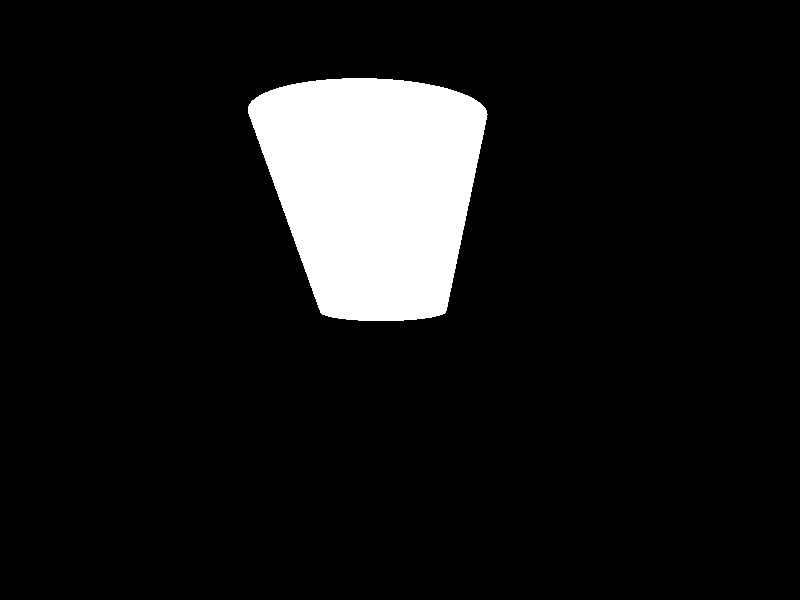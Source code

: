 cylinder {
<0, 0, -2>
<0, 10, -2>
1.5
pigment { color rgb <1,1,1> }
}
camera {
up< 1, 2, 3 >
direction < 1,1,1>
location <2,5,-10>
look_at <0,0,0>
angle 90
right< 1, 1, 0.2 >
}
light_source {
<1, 10, -10>
color rgb <1,0,0>
}
